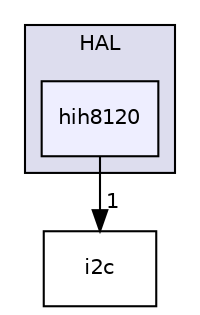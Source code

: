 digraph "hih8120" {
  compound=true
  node [ fontsize="10", fontname="Helvetica"];
  edge [ labelfontsize="10", labelfontname="Helvetica"];
  subgraph clusterdir_c5b59151d6c1325e022e4ba605eb40f8 {
    graph [ bgcolor="#ddddee", pencolor="black", label="HAL" fontname="Helvetica", fontsize="10", URL="dir_c5b59151d6c1325e022e4ba605eb40f8.html"]
  dir_b88603df084e1fd3e1d2e0bf5026c6c8 [shape=box, label="hih8120", style="filled", fillcolor="#eeeeff", pencolor="black", URL="dir_b88603df084e1fd3e1d2e0bf5026c6c8.html"];
  }
  dir_0af75b5c3ff88248daabee0dc0b278eb [shape=box label="i2c" URL="dir_0af75b5c3ff88248daabee0dc0b278eb.html"];
  dir_b88603df084e1fd3e1d2e0bf5026c6c8->dir_0af75b5c3ff88248daabee0dc0b278eb [headlabel="1", labeldistance=1.5 headhref="dir_000002_000003.html"];
}
